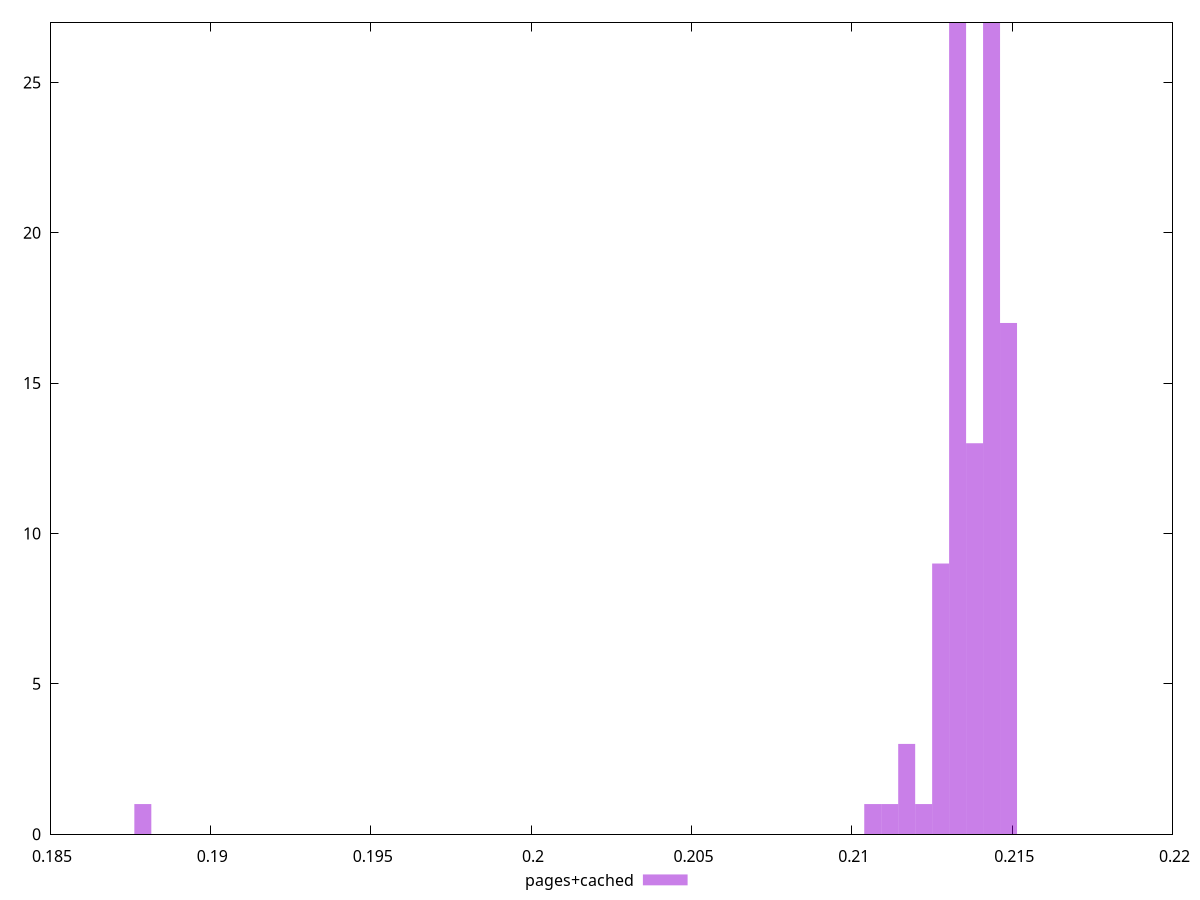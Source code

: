 $_pagesCached <<EOF
0.1878942738901493 1
0.2132996968386765 27
0.21118257825963258 1
0.21171185790439356 3
0.21488753577295946 17
0.2127704171939155 9
0.21435825612819848 27
0.2138289764834375 13
0.2106532986148716 1
0.21224113754915452 1
EOF
set key outside below
set terminal pngcairo
set output "report_00004_2020-11-02T20-21-41.718Z/interactive/pages+cached//hist.png"
set yrange [0:27]
set boxwidth 0.0005292796447609839
set style fill transparent solid 0.5 noborder
plot $_pagesCached title "pages+cached" with boxes ,
